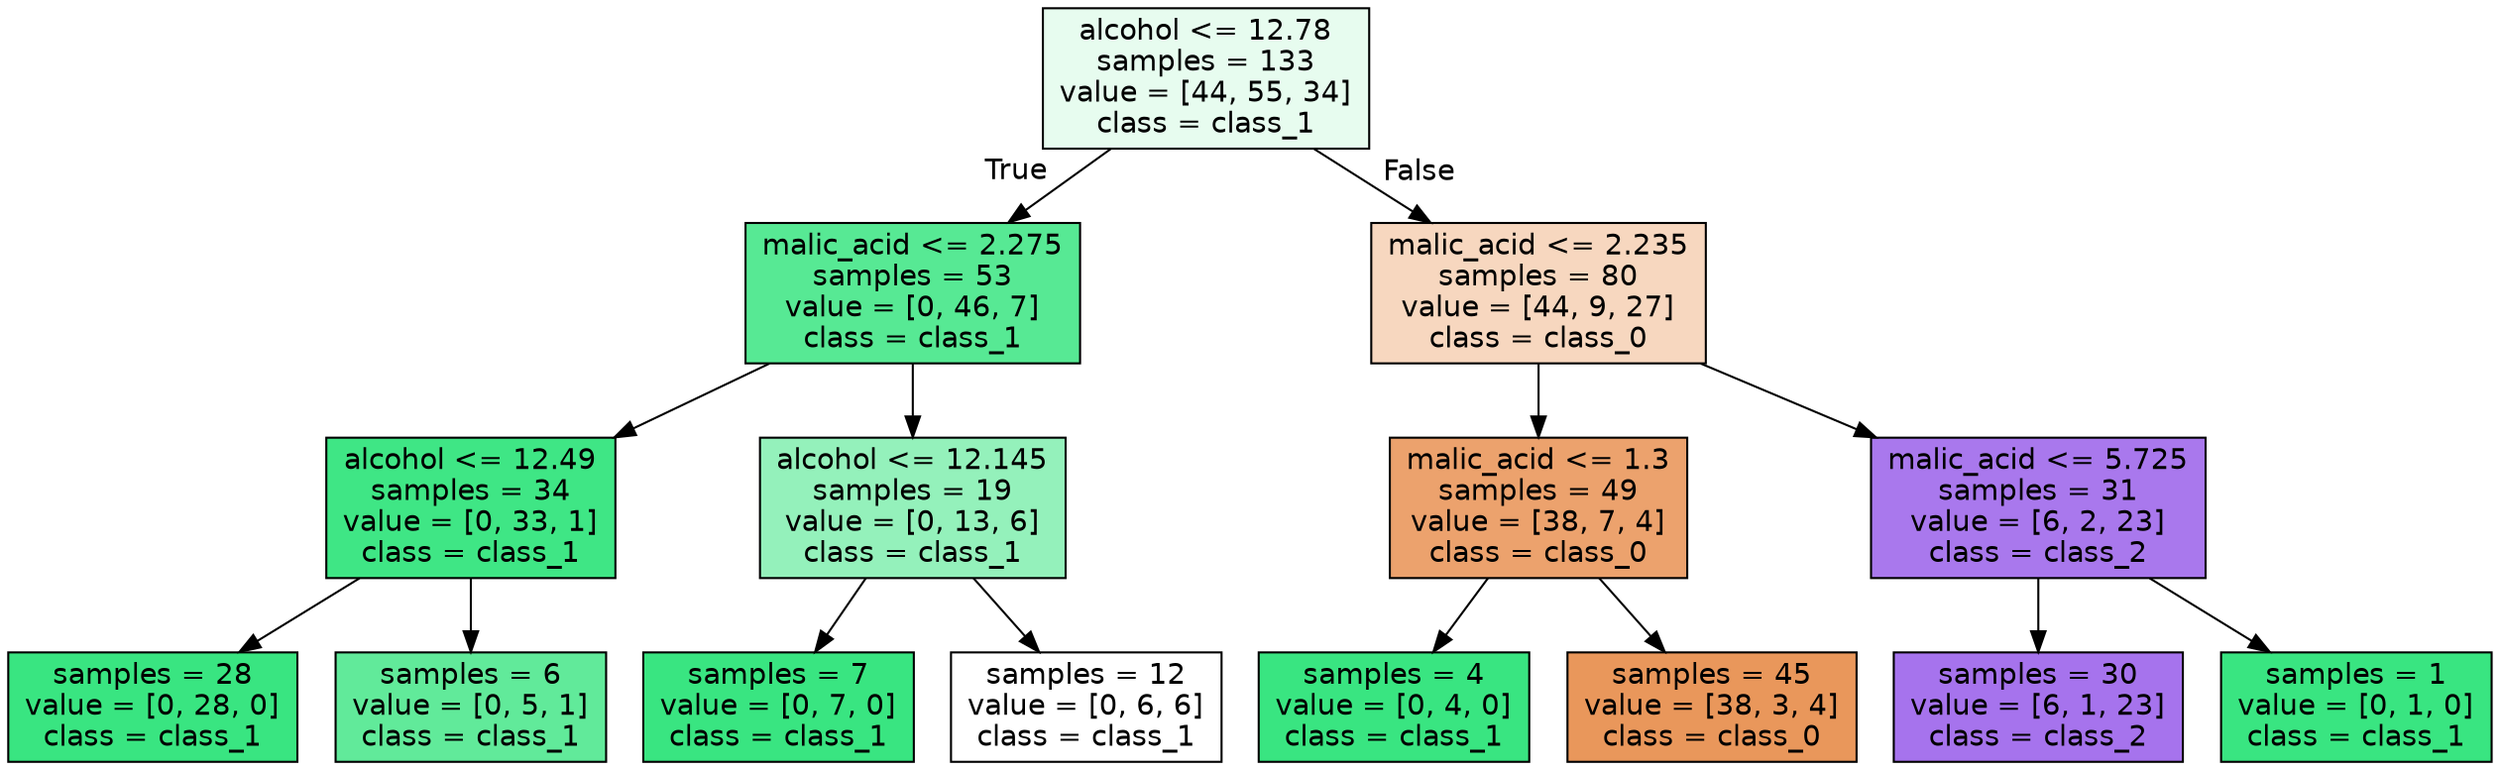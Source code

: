 digraph Tree {
node [shape=box, style="filled", color="black", fontname="helvetica"] ;
edge [fontname="helvetica"] ;
0 [label="alcohol <= 12.78\nsamples = 133\nvalue = [44, 55, 34]\nclass = class_1", fillcolor="#e7fcef"] ;
1 [label="malic_acid <= 2.275\nsamples = 53\nvalue = [0, 46, 7]\nclass = class_1", fillcolor="#57e994"] ;
0 -> 1 [labeldistance=2.5, labelangle=45, headlabel="True"] ;
2 [label="alcohol <= 12.49\nsamples = 34\nvalue = [0, 33, 1]\nclass = class_1", fillcolor="#3fe685"] ;
1 -> 2 ;
3 [label="samples = 28\nvalue = [0, 28, 0]\nclass = class_1", fillcolor="#39e581"] ;
2 -> 3 ;
4 [label="samples = 6\nvalue = [0, 5, 1]\nclass = class_1", fillcolor="#61ea9a"] ;
2 -> 4 ;
5 [label="alcohol <= 12.145\nsamples = 19\nvalue = [0, 13, 6]\nclass = class_1", fillcolor="#94f1bb"] ;
1 -> 5 ;
6 [label="samples = 7\nvalue = [0, 7, 0]\nclass = class_1", fillcolor="#39e581"] ;
5 -> 6 ;
7 [label="samples = 12\nvalue = [0, 6, 6]\nclass = class_1", fillcolor="#ffffff"] ;
5 -> 7 ;
8 [label="malic_acid <= 2.235\nsamples = 80\nvalue = [44, 9, 27]\nclass = class_0", fillcolor="#f7d7bf"] ;
0 -> 8 [labeldistance=2.5, labelangle=-45, headlabel="False"] ;
9 [label="malic_acid <= 1.3\nsamples = 49\nvalue = [38, 7, 4]\nclass = class_0", fillcolor="#eca26d"] ;
8 -> 9 ;
10 [label="samples = 4\nvalue = [0, 4, 0]\nclass = class_1", fillcolor="#39e581"] ;
9 -> 10 ;
11 [label="samples = 45\nvalue = [38, 3, 4]\nclass = class_0", fillcolor="#e9975b"] ;
9 -> 11 ;
12 [label="malic_acid <= 5.725\nsamples = 31\nvalue = [6, 2, 23]\nclass = class_2", fillcolor="#a978ed"] ;
8 -> 12 ;
13 [label="samples = 30\nvalue = [6, 1, 23]\nclass = class_2", fillcolor="#a673ed"] ;
12 -> 13 ;
14 [label="samples = 1\nvalue = [0, 1, 0]\nclass = class_1", fillcolor="#39e581"] ;
12 -> 14 ;
}